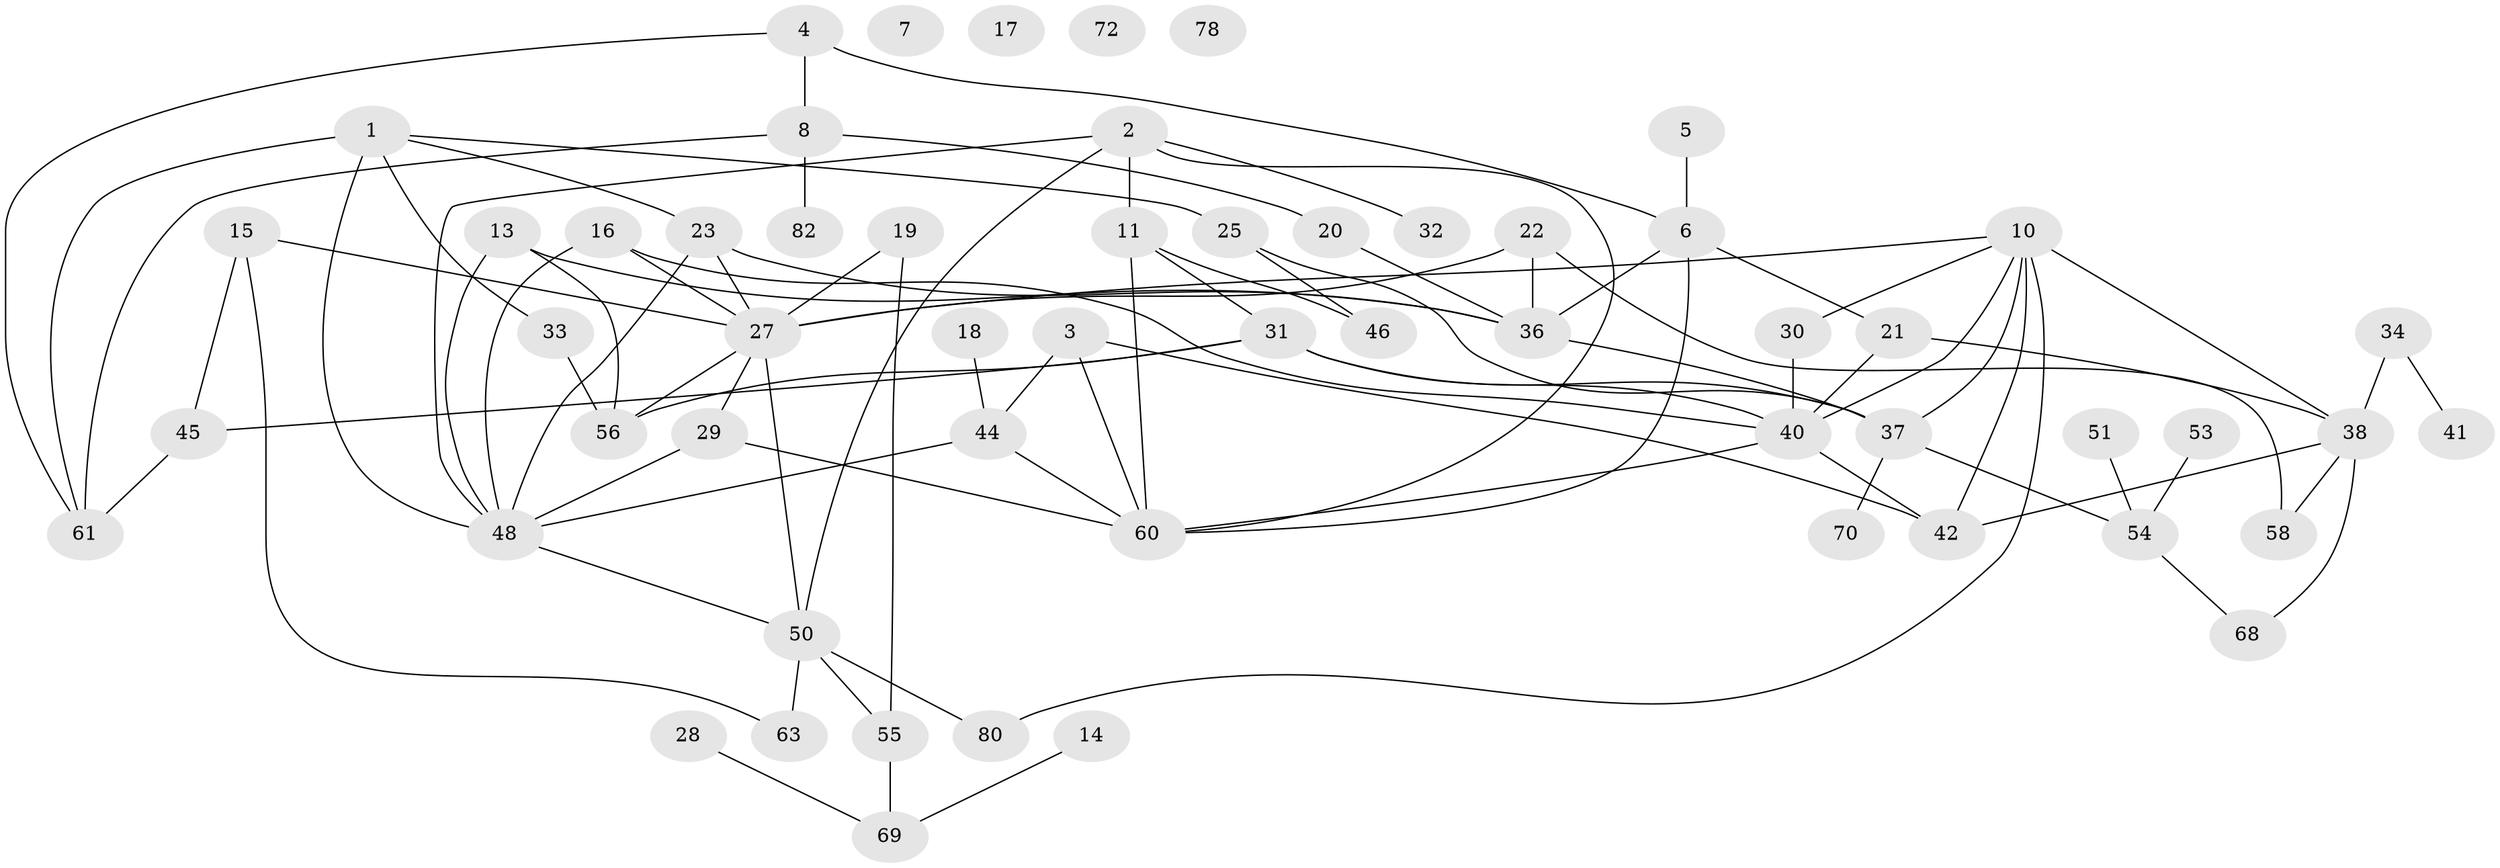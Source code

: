 // original degree distribution, {5: 0.13414634146341464, 3: 0.3048780487804878, 2: 0.21951219512195122, 0: 0.04878048780487805, 4: 0.14634146341463414, 1: 0.12195121951219512, 6: 0.024390243902439025}
// Generated by graph-tools (version 1.1) at 2025/16/03/04/25 18:16:36]
// undirected, 57 vertices, 90 edges
graph export_dot {
graph [start="1"]
  node [color=gray90,style=filled];
  1 [super="+12"];
  2;
  3;
  4;
  5;
  6 [super="+9+39"];
  7;
  8;
  10 [super="+71+67"];
  11;
  13;
  14;
  15;
  16;
  17;
  18;
  19;
  20;
  21 [super="+75"];
  22;
  23 [super="+24"];
  25 [super="+26"];
  27 [super="+76+35"];
  28;
  29;
  30;
  31;
  32;
  33;
  34;
  36 [super="+66"];
  37 [super="+52"];
  38 [super="+49"];
  40 [super="+73+81"];
  41;
  42;
  44 [super="+47+74"];
  45;
  46;
  48 [super="+65+77"];
  50 [super="+59"];
  51;
  53;
  54 [super="+57"];
  55;
  56;
  58;
  60 [super="+62"];
  61 [super="+64"];
  63;
  68;
  69;
  70;
  72;
  78;
  80;
  82;
  1 -- 33;
  1 -- 48;
  1 -- 61;
  1 -- 25;
  1 -- 23;
  2 -- 11;
  2 -- 32;
  2 -- 48;
  2 -- 60;
  2 -- 50;
  3 -- 42;
  3 -- 44;
  3 -- 60;
  4 -- 8;
  4 -- 61;
  4 -- 6;
  5 -- 6 [weight=2];
  6 -- 36;
  6 -- 60;
  6 -- 21;
  8 -- 20;
  8 -- 82;
  8 -- 61;
  10 -- 42;
  10 -- 30;
  10 -- 80;
  10 -- 38;
  10 -- 40;
  10 -- 27;
  10 -- 37;
  11 -- 31;
  11 -- 46;
  11 -- 60;
  13 -- 48;
  13 -- 56;
  13 -- 36;
  14 -- 69;
  15 -- 45;
  15 -- 63;
  15 -- 27;
  16 -- 40;
  16 -- 27;
  16 -- 48;
  18 -- 44;
  19 -- 55;
  19 -- 27;
  20 -- 36;
  21 -- 38;
  21 -- 40;
  22 -- 27;
  22 -- 36;
  22 -- 58;
  23 -- 27;
  23 -- 36;
  23 -- 48;
  25 -- 37;
  25 -- 46;
  27 -- 56;
  27 -- 29;
  27 -- 50;
  28 -- 69;
  29 -- 60;
  29 -- 48;
  30 -- 40 [weight=2];
  31 -- 37;
  31 -- 45;
  31 -- 56;
  31 -- 40;
  33 -- 56;
  34 -- 41;
  34 -- 38;
  36 -- 37;
  37 -- 70;
  37 -- 54;
  38 -- 42;
  38 -- 58;
  38 -- 68;
  40 -- 42;
  40 -- 60;
  44 -- 48;
  44 -- 60;
  45 -- 61;
  48 -- 50;
  50 -- 55;
  50 -- 80;
  50 -- 63;
  51 -- 54;
  53 -- 54;
  54 -- 68;
  55 -- 69;
}
